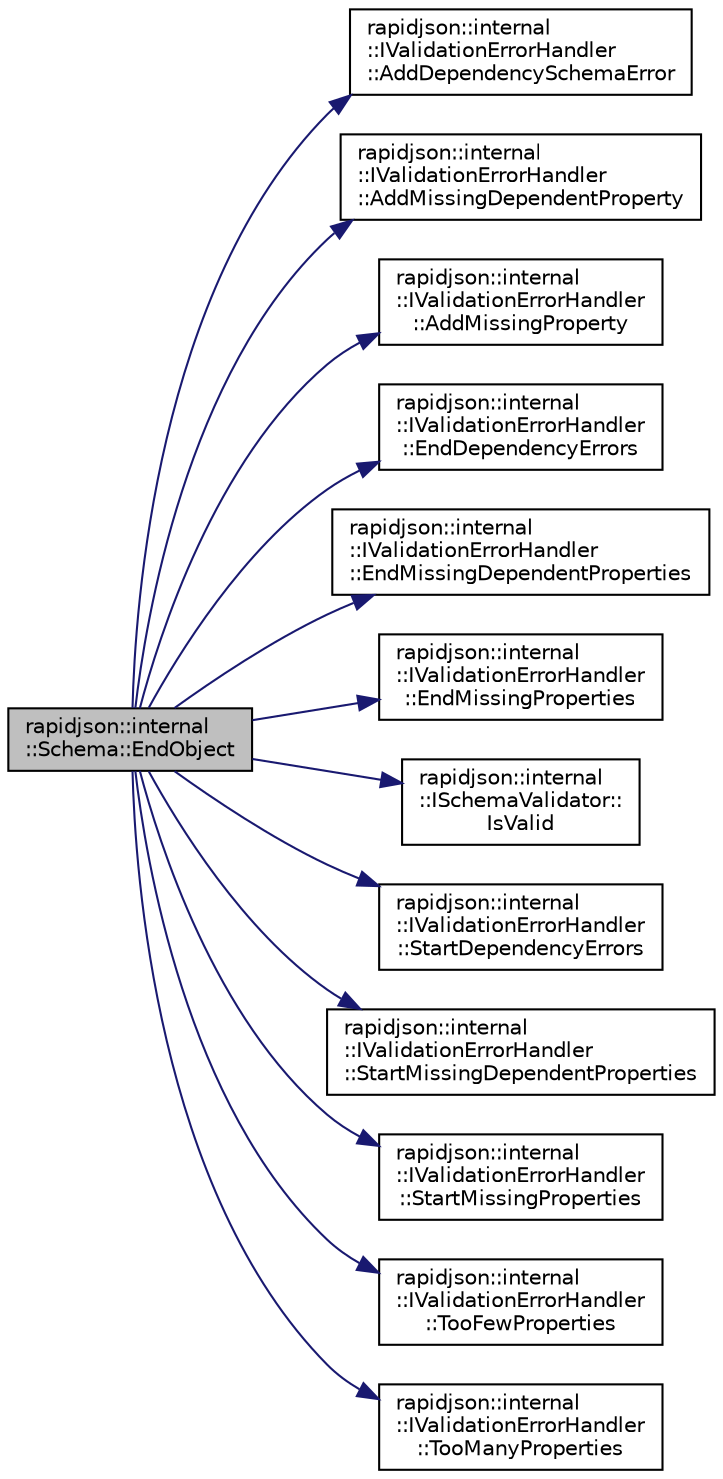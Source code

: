 digraph "rapidjson::internal::Schema::EndObject"
{
 // INTERACTIVE_SVG=YES
 // LATEX_PDF_SIZE
  edge [fontname="Helvetica",fontsize="10",labelfontname="Helvetica",labelfontsize="10"];
  node [fontname="Helvetica",fontsize="10",shape=record];
  rankdir="LR";
  Node60 [label="rapidjson::internal\l::Schema::EndObject",height=0.2,width=0.4,color="black", fillcolor="grey75", style="filled", fontcolor="black",tooltip=" "];
  Node60 -> Node61 [color="midnightblue",fontsize="10",style="solid",fontname="Helvetica"];
  Node61 [label="rapidjson::internal\l::IValidationErrorHandler\l::AddDependencySchemaError",height=0.2,width=0.4,color="black", fillcolor="white", style="filled",URL="$classrapidjson_1_1internal_1_1_i_validation_error_handler.html#ac35e4dff861e437141c8c1bd5ac8ca59",tooltip=" "];
  Node60 -> Node62 [color="midnightblue",fontsize="10",style="solid",fontname="Helvetica"];
  Node62 [label="rapidjson::internal\l::IValidationErrorHandler\l::AddMissingDependentProperty",height=0.2,width=0.4,color="black", fillcolor="white", style="filled",URL="$classrapidjson_1_1internal_1_1_i_validation_error_handler.html#aba0c75f077b1f7197fbb7bcefadad8a3",tooltip=" "];
  Node60 -> Node63 [color="midnightblue",fontsize="10",style="solid",fontname="Helvetica"];
  Node63 [label="rapidjson::internal\l::IValidationErrorHandler\l::AddMissingProperty",height=0.2,width=0.4,color="black", fillcolor="white", style="filled",URL="$classrapidjson_1_1internal_1_1_i_validation_error_handler.html#a65301d7c2bb6c3031d3ece06006bfc06",tooltip=" "];
  Node60 -> Node64 [color="midnightblue",fontsize="10",style="solid",fontname="Helvetica"];
  Node64 [label="rapidjson::internal\l::IValidationErrorHandler\l::EndDependencyErrors",height=0.2,width=0.4,color="black", fillcolor="white", style="filled",URL="$classrapidjson_1_1internal_1_1_i_validation_error_handler.html#a473437062e5ce9daeb42c6673a33154b",tooltip=" "];
  Node60 -> Node65 [color="midnightblue",fontsize="10",style="solid",fontname="Helvetica"];
  Node65 [label="rapidjson::internal\l::IValidationErrorHandler\l::EndMissingDependentProperties",height=0.2,width=0.4,color="black", fillcolor="white", style="filled",URL="$classrapidjson_1_1internal_1_1_i_validation_error_handler.html#a5897d03c7cc4b221896867a712fd18ad",tooltip=" "];
  Node60 -> Node66 [color="midnightblue",fontsize="10",style="solid",fontname="Helvetica"];
  Node66 [label="rapidjson::internal\l::IValidationErrorHandler\l::EndMissingProperties",height=0.2,width=0.4,color="black", fillcolor="white", style="filled",URL="$classrapidjson_1_1internal_1_1_i_validation_error_handler.html#a526d70abf63255317a748fccb20041c0",tooltip=" "];
  Node60 -> Node67 [color="midnightblue",fontsize="10",style="solid",fontname="Helvetica"];
  Node67 [label="rapidjson::internal\l::ISchemaValidator::\lIsValid",height=0.2,width=0.4,color="black", fillcolor="white", style="filled",URL="$classrapidjson_1_1internal_1_1_i_schema_validator.html#a5746528d0c29832b748855896ef2bcc8",tooltip=" "];
  Node60 -> Node68 [color="midnightblue",fontsize="10",style="solid",fontname="Helvetica"];
  Node68 [label="rapidjson::internal\l::IValidationErrorHandler\l::StartDependencyErrors",height=0.2,width=0.4,color="black", fillcolor="white", style="filled",URL="$classrapidjson_1_1internal_1_1_i_validation_error_handler.html#a953298d04037e20024b69f9032a91e62",tooltip=" "];
  Node60 -> Node69 [color="midnightblue",fontsize="10",style="solid",fontname="Helvetica"];
  Node69 [label="rapidjson::internal\l::IValidationErrorHandler\l::StartMissingDependentProperties",height=0.2,width=0.4,color="black", fillcolor="white", style="filled",URL="$classrapidjson_1_1internal_1_1_i_validation_error_handler.html#aff210754c381fc2c79a3de0be7d7af23",tooltip=" "];
  Node60 -> Node70 [color="midnightblue",fontsize="10",style="solid",fontname="Helvetica"];
  Node70 [label="rapidjson::internal\l::IValidationErrorHandler\l::StartMissingProperties",height=0.2,width=0.4,color="black", fillcolor="white", style="filled",URL="$classrapidjson_1_1internal_1_1_i_validation_error_handler.html#a0fd6fed1e4200795bb7f0cc29e480596",tooltip=" "];
  Node60 -> Node71 [color="midnightblue",fontsize="10",style="solid",fontname="Helvetica"];
  Node71 [label="rapidjson::internal\l::IValidationErrorHandler\l::TooFewProperties",height=0.2,width=0.4,color="black", fillcolor="white", style="filled",URL="$classrapidjson_1_1internal_1_1_i_validation_error_handler.html#a7baac6bdae4e69e6fe187d4dbb9d27ed",tooltip=" "];
  Node60 -> Node72 [color="midnightblue",fontsize="10",style="solid",fontname="Helvetica"];
  Node72 [label="rapidjson::internal\l::IValidationErrorHandler\l::TooManyProperties",height=0.2,width=0.4,color="black", fillcolor="white", style="filled",URL="$classrapidjson_1_1internal_1_1_i_validation_error_handler.html#af2cb1441d41085df755231be01964b5d",tooltip=" "];
}

